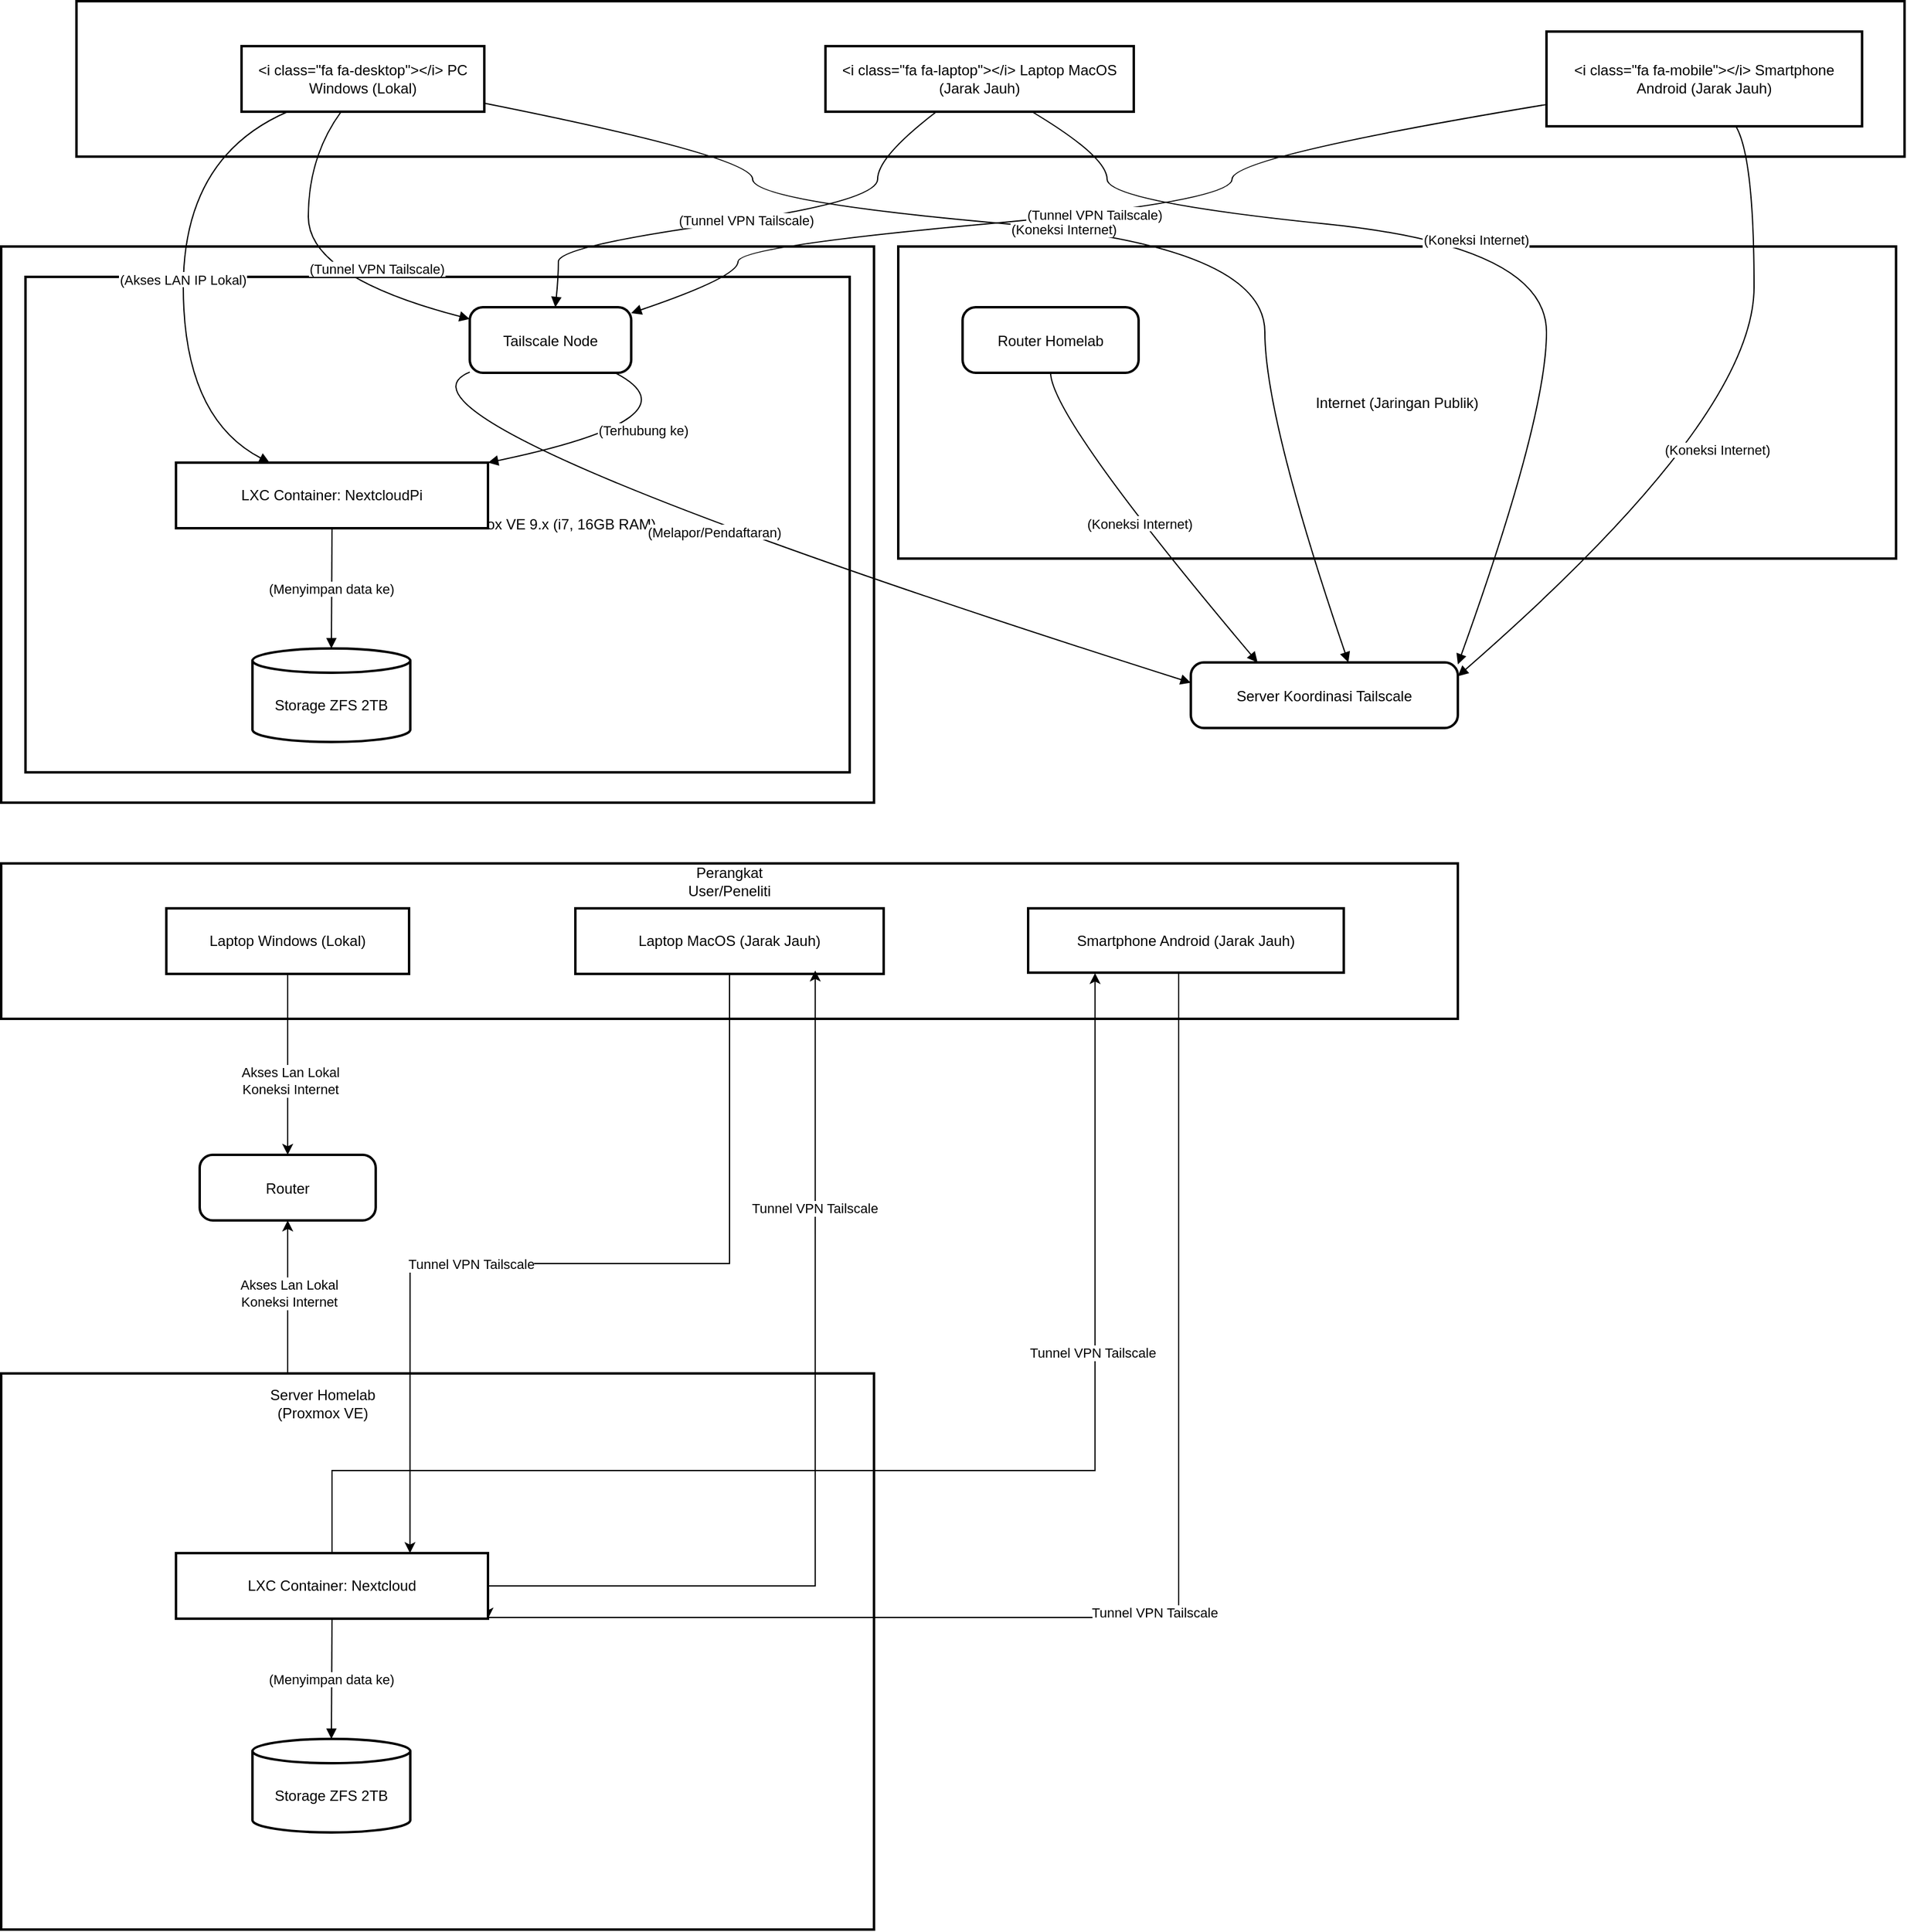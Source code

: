 <mxfile version="28.2.8">
  <diagram name="Page-1" id="IgfIBA6axke1pL9pKmTf">
    <mxGraphModel dx="1400" dy="1086" grid="1" gridSize="10" guides="1" tooltips="1" connect="1" arrows="1" fold="1" page="1" pageScale="1" pageWidth="850" pageHeight="1100" math="0" shadow="0">
      <root>
        <mxCell id="0" />
        <mxCell id="1" parent="0" />
        <mxCell id="ooKsd2hV_ut468zElQwH-32" value="" style="whiteSpace=wrap;strokeWidth=2;" vertex="1" parent="1">
          <mxGeometry x="20" y="1150" width="719" height="458" as="geometry" />
        </mxCell>
        <mxCell id="ooKsd2hV_ut468zElQwH-1" value="Server Homelab (Fisik)" style="whiteSpace=wrap;strokeWidth=2;" vertex="1" parent="1">
          <mxGeometry x="20" y="222" width="719" height="458" as="geometry" />
        </mxCell>
        <mxCell id="ooKsd2hV_ut468zElQwH-2" value="&lt;i class=&quot;fa fa-server&quot;&gt;&lt;/i&gt; Server Proxmox VE 9.x (i7, 16GB RAM)" style="whiteSpace=wrap;strokeWidth=2;" vertex="1" parent="1">
          <mxGeometry x="40" y="247" width="679" height="408" as="geometry" />
        </mxCell>
        <mxCell id="ooKsd2hV_ut468zElQwH-3" value="Internet (Jaringan Publik)" style="whiteSpace=wrap;strokeWidth=2;" vertex="1" parent="1">
          <mxGeometry x="759" y="222" width="822" height="257" as="geometry" />
        </mxCell>
        <mxCell id="ooKsd2hV_ut468zElQwH-4" value="Perangkat Klien (Lintas Platform)" style="whiteSpace=wrap;strokeWidth=2;" vertex="1" parent="1">
          <mxGeometry x="82" y="20" width="1506" height="128" as="geometry" />
        </mxCell>
        <mxCell id="ooKsd2hV_ut468zElQwH-5" value="&lt;i class=&quot;fa fa-desktop&quot;&gt;&lt;/i&gt; PC Windows (Lokal)" style="whiteSpace=wrap;strokeWidth=2;" vertex="1" parent="1">
          <mxGeometry x="218" y="57" width="200" height="54" as="geometry" />
        </mxCell>
        <mxCell id="ooKsd2hV_ut468zElQwH-6" value="&lt;i class=&quot;fa fa-laptop&quot;&gt;&lt;/i&gt; Laptop MacOS (Jarak Jauh)" style="whiteSpace=wrap;strokeWidth=2;" vertex="1" parent="1">
          <mxGeometry x="699" y="57" width="254" height="54" as="geometry" />
        </mxCell>
        <mxCell id="ooKsd2hV_ut468zElQwH-7" value="&lt;i class=&quot;fa fa-mobile&quot;&gt;&lt;/i&gt; Smartphone Android (Jarak Jauh)" style="whiteSpace=wrap;strokeWidth=2;" vertex="1" parent="1">
          <mxGeometry x="1293" y="45" width="260" height="78" as="geometry" />
        </mxCell>
        <mxCell id="ooKsd2hV_ut468zElQwH-8" value="Router Homelab" style="rounded=1;arcSize=20;strokeWidth=2" vertex="1" parent="1">
          <mxGeometry x="812" y="272" width="145" height="54" as="geometry" />
        </mxCell>
        <mxCell id="ooKsd2hV_ut468zElQwH-9" value="Server Koordinasi Tailscale" style="rounded=1;arcSize=20;strokeWidth=2" vertex="1" parent="1">
          <mxGeometry x="1000" y="564.5" width="220" height="54" as="geometry" />
        </mxCell>
        <mxCell id="ooKsd2hV_ut468zElQwH-10" value="LXC Container: NextcloudPi" style="whiteSpace=wrap;strokeWidth=2;" vertex="1" parent="1">
          <mxGeometry x="164" y="400" width="257" height="54" as="geometry" />
        </mxCell>
        <mxCell id="ooKsd2hV_ut468zElQwH-11" value="Tailscale Node" style="rounded=1;arcSize=20;strokeWidth=2" vertex="1" parent="1">
          <mxGeometry x="406" y="272" width="133" height="54" as="geometry" />
        </mxCell>
        <mxCell id="ooKsd2hV_ut468zElQwH-12" value="Storage ZFS 2TB" style="shape=cylinder3;boundedLbl=1;backgroundOutline=1;size=10;strokeWidth=2;whiteSpace=wrap;" vertex="1" parent="1">
          <mxGeometry x="227" y="553" width="130" height="77" as="geometry" />
        </mxCell>
        <mxCell id="ooKsd2hV_ut468zElQwH-13" value="(Terhubung ke)" style="curved=1;startArrow=none;endArrow=block;exitX=0.9;exitY=1;entryX=1;entryY=0;rounded=0;" edge="1" parent="1" source="ooKsd2hV_ut468zElQwH-11" target="ooKsd2hV_ut468zElQwH-10">
          <mxGeometry relative="1" as="geometry">
            <Array as="points">
              <mxPoint x="598" y="363" />
            </Array>
          </mxGeometry>
        </mxCell>
        <mxCell id="ooKsd2hV_ut468zElQwH-14" value="(Menyimpan data ke)" style="curved=1;startArrow=none;endArrow=block;exitX=0.5;exitY=1;entryX=0.5;entryY=0;rounded=0;" edge="1" parent="1" source="ooKsd2hV_ut468zElQwH-10" target="ooKsd2hV_ut468zElQwH-12">
          <mxGeometry relative="1" as="geometry">
            <Array as="points" />
          </mxGeometry>
        </mxCell>
        <mxCell id="ooKsd2hV_ut468zElQwH-15" value="(Koneksi Internet)" style="curved=1;startArrow=none;endArrow=block;exitX=0.5;exitY=1;entryX=0.25;entryY=0;rounded=0;" edge="1" parent="1" source="ooKsd2hV_ut468zElQwH-8" target="ooKsd2hV_ut468zElQwH-9">
          <mxGeometry relative="1" as="geometry">
            <Array as="points">
              <mxPoint x="885" y="363" />
            </Array>
          </mxGeometry>
        </mxCell>
        <mxCell id="ooKsd2hV_ut468zElQwH-16" value="(Melapor/Pendaftaran)" style="curved=1;startArrow=none;endArrow=block;exitX=0;exitY=0.99;entryX=0;entryY=0.31;rounded=0;" edge="1" parent="1" source="ooKsd2hV_ut468zElQwH-11" target="ooKsd2hV_ut468zElQwH-9">
          <mxGeometry relative="1" as="geometry">
            <Array as="points">
              <mxPoint x="312" y="363" />
            </Array>
          </mxGeometry>
        </mxCell>
        <mxCell id="ooKsd2hV_ut468zElQwH-17" value="(Koneksi Internet)" style="curved=1;startArrow=none;endArrow=block;exitX=1;exitY=0.87;entryX=0.59;entryY=0;rounded=0;" edge="1" parent="1" source="ooKsd2hV_ut468zElQwH-5" target="ooKsd2hV_ut468zElQwH-9">
          <mxGeometry relative="1" as="geometry">
            <Array as="points">
              <mxPoint x="639" y="148" />
              <mxPoint x="639" y="185" />
              <mxPoint x="1061" y="222" />
              <mxPoint x="1061" y="363" />
            </Array>
          </mxGeometry>
        </mxCell>
        <mxCell id="ooKsd2hV_ut468zElQwH-18" value="(Koneksi Internet)" style="curved=1;startArrow=none;endArrow=block;exitX=0.67;exitY=1;entryX=1;entryY=0.03;rounded=0;" edge="1" parent="1" source="ooKsd2hV_ut468zElQwH-6" target="ooKsd2hV_ut468zElQwH-9">
          <mxGeometry relative="1" as="geometry">
            <Array as="points">
              <mxPoint x="931" y="148" />
              <mxPoint x="931" y="185" />
              <mxPoint x="1293" y="222" />
              <mxPoint x="1293" y="363" />
            </Array>
          </mxGeometry>
        </mxCell>
        <mxCell id="ooKsd2hV_ut468zElQwH-19" value="(Koneksi Internet)" style="curved=1;startArrow=none;endArrow=block;exitX=0.6;exitY=1;entryX=1;entryY=0.21;rounded=0;" edge="1" parent="1" source="ooKsd2hV_ut468zElQwH-7" target="ooKsd2hV_ut468zElQwH-9">
          <mxGeometry relative="1" as="geometry">
            <Array as="points">
              <mxPoint x="1464" y="148" />
              <mxPoint x="1464" y="363" />
            </Array>
          </mxGeometry>
        </mxCell>
        <mxCell id="ooKsd2hV_ut468zElQwH-20" value="(Tunnel VPN Tailscale)" style="curved=1;startArrow=none;endArrow=block;exitX=0.41;exitY=1;entryX=0;entryY=0.18;rounded=0;" edge="1" parent="1" source="ooKsd2hV_ut468zElQwH-5" target="ooKsd2hV_ut468zElQwH-11">
          <mxGeometry x="0.404" y="21" relative="1" as="geometry">
            <Array as="points">
              <mxPoint x="273" y="148" />
              <mxPoint x="273" y="247" />
            </Array>
            <mxPoint as="offset" />
          </mxGeometry>
        </mxCell>
        <mxCell id="ooKsd2hV_ut468zElQwH-21" value="(Tunnel VPN Tailscale)" style="curved=1;startArrow=none;endArrow=block;exitX=0.36;exitY=1;entryX=0.53;entryY=0;rounded=0;" edge="1" parent="1" source="ooKsd2hV_ut468zElQwH-6" target="ooKsd2hV_ut468zElQwH-11">
          <mxGeometry relative="1" as="geometry">
            <Array as="points">
              <mxPoint x="742" y="148" />
              <mxPoint x="742" y="185" />
              <mxPoint x="479" y="222" />
              <mxPoint x="479" y="247" />
            </Array>
          </mxGeometry>
        </mxCell>
        <mxCell id="ooKsd2hV_ut468zElQwH-22" value="(Tunnel VPN Tailscale)" style="curved=1;startArrow=none;endArrow=block;exitX=0;exitY=0.77;entryX=1;entryY=0.09;rounded=0;" edge="1" parent="1" source="ooKsd2hV_ut468zElQwH-7" target="ooKsd2hV_ut468zElQwH-11">
          <mxGeometry relative="1" as="geometry">
            <Array as="points">
              <mxPoint x="1034" y="148" />
              <mxPoint x="1034" y="185" />
              <mxPoint x="627" y="222" />
              <mxPoint x="627" y="247" />
            </Array>
          </mxGeometry>
        </mxCell>
        <mxCell id="ooKsd2hV_ut468zElQwH-23" value="(Akses LAN IP Lokal)" style="curved=1;startArrow=none;endArrow=block;exitX=0.19;exitY=1;entryX=0.3;entryY=0;rounded=0;" edge="1" parent="1" source="ooKsd2hV_ut468zElQwH-5" target="ooKsd2hV_ut468zElQwH-10">
          <mxGeometry relative="1" as="geometry">
            <Array as="points">
              <mxPoint x="170" y="148" />
              <mxPoint x="170" y="363" />
            </Array>
          </mxGeometry>
        </mxCell>
        <mxCell id="ooKsd2hV_ut468zElQwH-24" value="" style="whiteSpace=wrap;strokeWidth=2;" vertex="1" parent="1">
          <mxGeometry x="20" y="730" width="1200" height="128" as="geometry" />
        </mxCell>
        <mxCell id="ooKsd2hV_ut468zElQwH-44" style="edgeStyle=orthogonalEdgeStyle;rounded=0;orthogonalLoop=1;jettySize=auto;html=1;exitX=0.5;exitY=1;exitDx=0;exitDy=0;" edge="1" parent="1" source="ooKsd2hV_ut468zElQwH-25" target="ooKsd2hV_ut468zElQwH-40">
          <mxGeometry relative="1" as="geometry" />
        </mxCell>
        <mxCell id="ooKsd2hV_ut468zElQwH-47" value="&lt;div&gt;Akses Lan Lokal&lt;/div&gt;Koneksi Internet" style="edgeLabel;html=1;align=center;verticalAlign=middle;resizable=0;points=[];" vertex="1" connectable="0" parent="ooKsd2hV_ut468zElQwH-44">
          <mxGeometry x="0.178" y="2" relative="1" as="geometry">
            <mxPoint as="offset" />
          </mxGeometry>
        </mxCell>
        <mxCell id="ooKsd2hV_ut468zElQwH-25" value="Laptop Windows (Lokal)" style="whiteSpace=wrap;strokeWidth=2;" vertex="1" parent="1">
          <mxGeometry x="156" y="767" width="200" height="54" as="geometry" />
        </mxCell>
        <mxCell id="ooKsd2hV_ut468zElQwH-30" style="edgeStyle=orthogonalEdgeStyle;rounded=0;orthogonalLoop=1;jettySize=auto;html=1;exitX=0.5;exitY=1;exitDx=0;exitDy=0;entryX=0.75;entryY=0;entryDx=0;entryDy=0;" edge="1" parent="1" source="ooKsd2hV_ut468zElQwH-26" target="ooKsd2hV_ut468zElQwH-34">
          <mxGeometry relative="1" as="geometry">
            <mxPoint x="765.5" y="930" as="targetPoint" />
          </mxGeometry>
        </mxCell>
        <mxCell id="ooKsd2hV_ut468zElQwH-52" value="Tunnel VPN Tailscale" style="edgeLabel;html=1;align=center;verticalAlign=middle;resizable=0;points=[];" vertex="1" connectable="0" parent="ooKsd2hV_ut468zElQwH-30">
          <mxGeometry x="0.22" relative="1" as="geometry">
            <mxPoint as="offset" />
          </mxGeometry>
        </mxCell>
        <mxCell id="ooKsd2hV_ut468zElQwH-26" value="Laptop MacOS (Jarak Jauh)" style="whiteSpace=wrap;strokeWidth=2;" vertex="1" parent="1">
          <mxGeometry x="493" y="767" width="254" height="54" as="geometry" />
        </mxCell>
        <mxCell id="ooKsd2hV_ut468zElQwH-31" style="edgeStyle=orthogonalEdgeStyle;rounded=0;orthogonalLoop=1;jettySize=auto;html=1;entryX=1;entryY=1;entryDx=0;entryDy=0;" edge="1" parent="1" source="ooKsd2hV_ut468zElQwH-27" target="ooKsd2hV_ut468zElQwH-34">
          <mxGeometry relative="1" as="geometry">
            <mxPoint x="800" y="1379" as="targetPoint" />
            <Array as="points">
              <mxPoint x="990" y="1351" />
              <mxPoint x="421" y="1351" />
            </Array>
          </mxGeometry>
        </mxCell>
        <mxCell id="ooKsd2hV_ut468zElQwH-51" value="Tunnel VPN Tailscale" style="edgeLabel;html=1;align=center;verticalAlign=middle;resizable=0;points=[];" vertex="1" connectable="0" parent="ooKsd2hV_ut468zElQwH-31">
          <mxGeometry x="0.002" y="-4" relative="1" as="geometry">
            <mxPoint as="offset" />
          </mxGeometry>
        </mxCell>
        <mxCell id="ooKsd2hV_ut468zElQwH-27" value="Smartphone Android (Jarak Jauh)" style="whiteSpace=wrap;strokeWidth=2;" vertex="1" parent="1">
          <mxGeometry x="866" y="767" width="260" height="53" as="geometry" />
        </mxCell>
        <mxCell id="ooKsd2hV_ut468zElQwH-46" style="edgeStyle=orthogonalEdgeStyle;rounded=0;orthogonalLoop=1;jettySize=auto;html=1;exitX=0.25;exitY=0;exitDx=0;exitDy=0;" edge="1" parent="1" source="ooKsd2hV_ut468zElQwH-32" target="ooKsd2hV_ut468zElQwH-40">
          <mxGeometry relative="1" as="geometry">
            <Array as="points">
              <mxPoint x="256" y="1150" />
            </Array>
          </mxGeometry>
        </mxCell>
        <mxCell id="ooKsd2hV_ut468zElQwH-48" value="Akses Lan Lokal&lt;br&gt;Koneksi Internet" style="edgeLabel;html=1;align=center;verticalAlign=middle;resizable=0;points=[];" vertex="1" connectable="0" parent="ooKsd2hV_ut468zElQwH-46">
          <mxGeometry x="0.344" y="-1" relative="1" as="geometry">
            <mxPoint as="offset" />
          </mxGeometry>
        </mxCell>
        <mxCell id="ooKsd2hV_ut468zElQwH-34" value="LXC Container: Nextcloud" style="whiteSpace=wrap;strokeWidth=2;" vertex="1" parent="1">
          <mxGeometry x="164" y="1298" width="257" height="54" as="geometry" />
        </mxCell>
        <mxCell id="ooKsd2hV_ut468zElQwH-36" value="Storage ZFS 2TB" style="shape=cylinder3;boundedLbl=1;backgroundOutline=1;size=10;strokeWidth=2;whiteSpace=wrap;" vertex="1" parent="1">
          <mxGeometry x="227" y="1451" width="130" height="77" as="geometry" />
        </mxCell>
        <mxCell id="ooKsd2hV_ut468zElQwH-38" value="(Menyimpan data ke)" style="curved=1;startArrow=none;endArrow=block;exitX=0.5;exitY=1;entryX=0.5;entryY=0;rounded=0;" edge="1" parent="1" source="ooKsd2hV_ut468zElQwH-34" target="ooKsd2hV_ut468zElQwH-36">
          <mxGeometry relative="1" as="geometry">
            <Array as="points" />
          </mxGeometry>
        </mxCell>
        <mxCell id="ooKsd2hV_ut468zElQwH-40" value="Router" style="rounded=1;arcSize=20;strokeWidth=2" vertex="1" parent="1">
          <mxGeometry x="183.5" y="970" width="145" height="54" as="geometry" />
        </mxCell>
        <mxCell id="ooKsd2hV_ut468zElQwH-43" value="Perangkat&lt;br&gt;User/Peneliti" style="text;html=1;whiteSpace=wrap;strokeColor=none;fillColor=none;align=center;verticalAlign=middle;rounded=0;" vertex="1" parent="1">
          <mxGeometry x="562" y="730" width="116" height="30" as="geometry" />
        </mxCell>
        <mxCell id="ooKsd2hV_ut468zElQwH-49" value="Server Homelab&lt;br&gt;(Proxmox VE)" style="text;html=1;whiteSpace=wrap;strokeColor=none;fillColor=none;align=center;verticalAlign=middle;rounded=0;" vertex="1" parent="1">
          <mxGeometry x="227" y="1160" width="116" height="30" as="geometry" />
        </mxCell>
        <mxCell id="ooKsd2hV_ut468zElQwH-54" style="edgeStyle=orthogonalEdgeStyle;rounded=0;orthogonalLoop=1;jettySize=auto;html=1;entryX=0.778;entryY=0.948;entryDx=0;entryDy=0;entryPerimeter=0;" edge="1" parent="1" source="ooKsd2hV_ut468zElQwH-34" target="ooKsd2hV_ut468zElQwH-26">
          <mxGeometry relative="1" as="geometry" />
        </mxCell>
        <mxCell id="ooKsd2hV_ut468zElQwH-56" value="Tunnel VPN Tailscale" style="edgeLabel;html=1;align=center;verticalAlign=middle;resizable=0;points=[];" vertex="1" connectable="0" parent="ooKsd2hV_ut468zElQwH-54">
          <mxGeometry x="0.496" y="1" relative="1" as="geometry">
            <mxPoint as="offset" />
          </mxGeometry>
        </mxCell>
        <mxCell id="ooKsd2hV_ut468zElQwH-55" style="edgeStyle=orthogonalEdgeStyle;rounded=0;orthogonalLoop=1;jettySize=auto;html=1;entryX=0.212;entryY=1.006;entryDx=0;entryDy=0;entryPerimeter=0;" edge="1" parent="1" source="ooKsd2hV_ut468zElQwH-34" target="ooKsd2hV_ut468zElQwH-27">
          <mxGeometry relative="1" as="geometry">
            <Array as="points">
              <mxPoint x="293" y="1230" />
              <mxPoint x="921" y="1230" />
            </Array>
          </mxGeometry>
        </mxCell>
        <mxCell id="ooKsd2hV_ut468zElQwH-57" value="Tunnel VPN Tailscale" style="edgeLabel;html=1;align=center;verticalAlign=middle;resizable=0;points=[];" vertex="1" connectable="0" parent="ooKsd2hV_ut468zElQwH-55">
          <mxGeometry x="0.435" y="2" relative="1" as="geometry">
            <mxPoint as="offset" />
          </mxGeometry>
        </mxCell>
      </root>
    </mxGraphModel>
  </diagram>
</mxfile>
